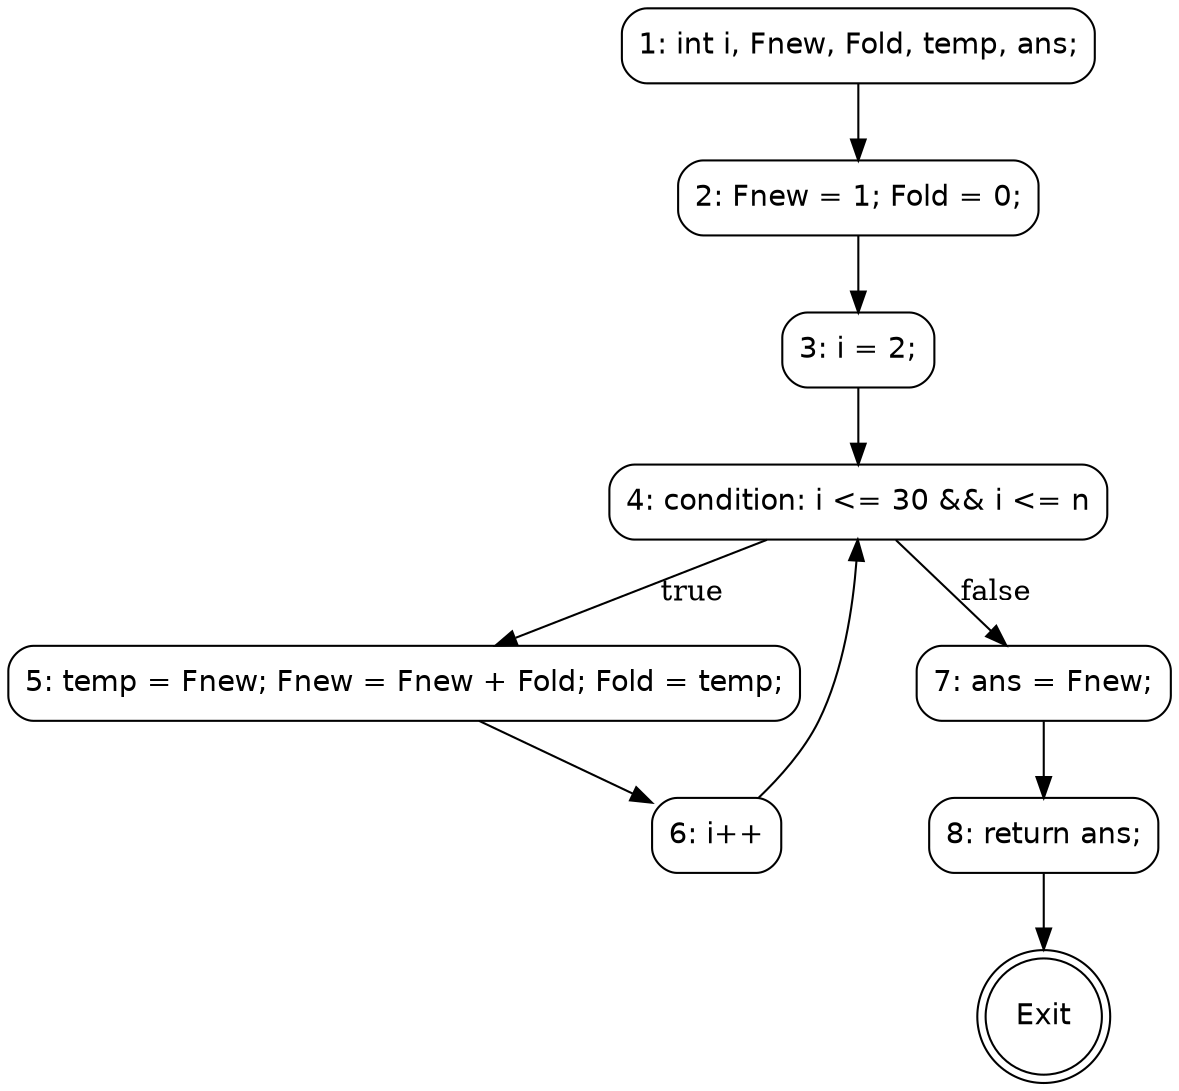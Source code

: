 digraph fib_CFG {
    node [shape=box, style=rounded, fontname="Helvetica"];
    N1 [label="1: int i, Fnew, Fold, temp, ans;"];
    N2 [label="2: Fnew = 1; Fold = 0;"];
    N3 [label="3: i = 2;"];
    N4 [label="4: condition: i <= 30 && i <= n"];
    N5 [label="5: temp = Fnew; Fnew = Fnew + Fold; Fold = temp;"];
    N6 [label="6: i++"];
    N7 [label="7: ans = Fnew;"];
    N8 [label="8: return ans;"];
    N9 [label="Exit", shape=doublecircle];
    N1 -> N2;
    N2 -> N3;
    N3 -> N4;
    N4 -> N5 [label="true"];
    N4 -> N7 [label="false"];
    N5 -> N6;
    N6 -> N4;
    N7 -> N8;
    N8 -> N9;
}